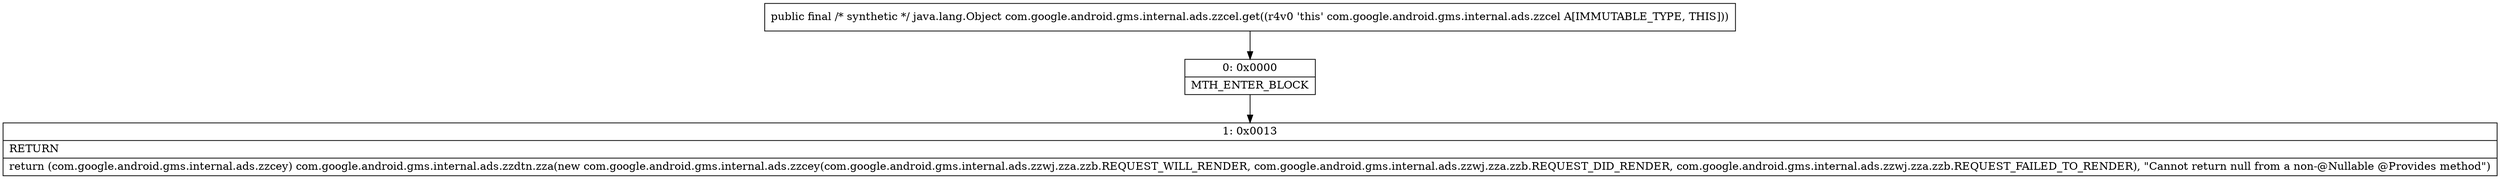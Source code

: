 digraph "CFG forcom.google.android.gms.internal.ads.zzcel.get()Ljava\/lang\/Object;" {
Node_0 [shape=record,label="{0\:\ 0x0000|MTH_ENTER_BLOCK\l}"];
Node_1 [shape=record,label="{1\:\ 0x0013|RETURN\l|return (com.google.android.gms.internal.ads.zzcey) com.google.android.gms.internal.ads.zzdtn.zza(new com.google.android.gms.internal.ads.zzcey(com.google.android.gms.internal.ads.zzwj.zza.zzb.REQUEST_WILL_RENDER, com.google.android.gms.internal.ads.zzwj.zza.zzb.REQUEST_DID_RENDER, com.google.android.gms.internal.ads.zzwj.zza.zzb.REQUEST_FAILED_TO_RENDER), \"Cannot return null from a non\-@Nullable @Provides method\")\l}"];
MethodNode[shape=record,label="{public final \/* synthetic *\/ java.lang.Object com.google.android.gms.internal.ads.zzcel.get((r4v0 'this' com.google.android.gms.internal.ads.zzcel A[IMMUTABLE_TYPE, THIS])) }"];
MethodNode -> Node_0;
Node_0 -> Node_1;
}

